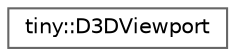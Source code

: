 digraph "Graphical Class Hierarchy"
{
 // LATEX_PDF_SIZE
  bgcolor="transparent";
  edge [fontname=Helvetica,fontsize=10,labelfontname=Helvetica,labelfontsize=10];
  node [fontname=Helvetica,fontsize=10,shape=box,height=0.2,width=0.4];
  rankdir="LR";
  Node0 [id="Node000000",label="tiny::D3DViewport",height=0.2,width=0.4,color="grey40", fillcolor="white", style="filled",URL="$structtiny_1_1_d3_d_viewport.html",tooltip=" "];
}
